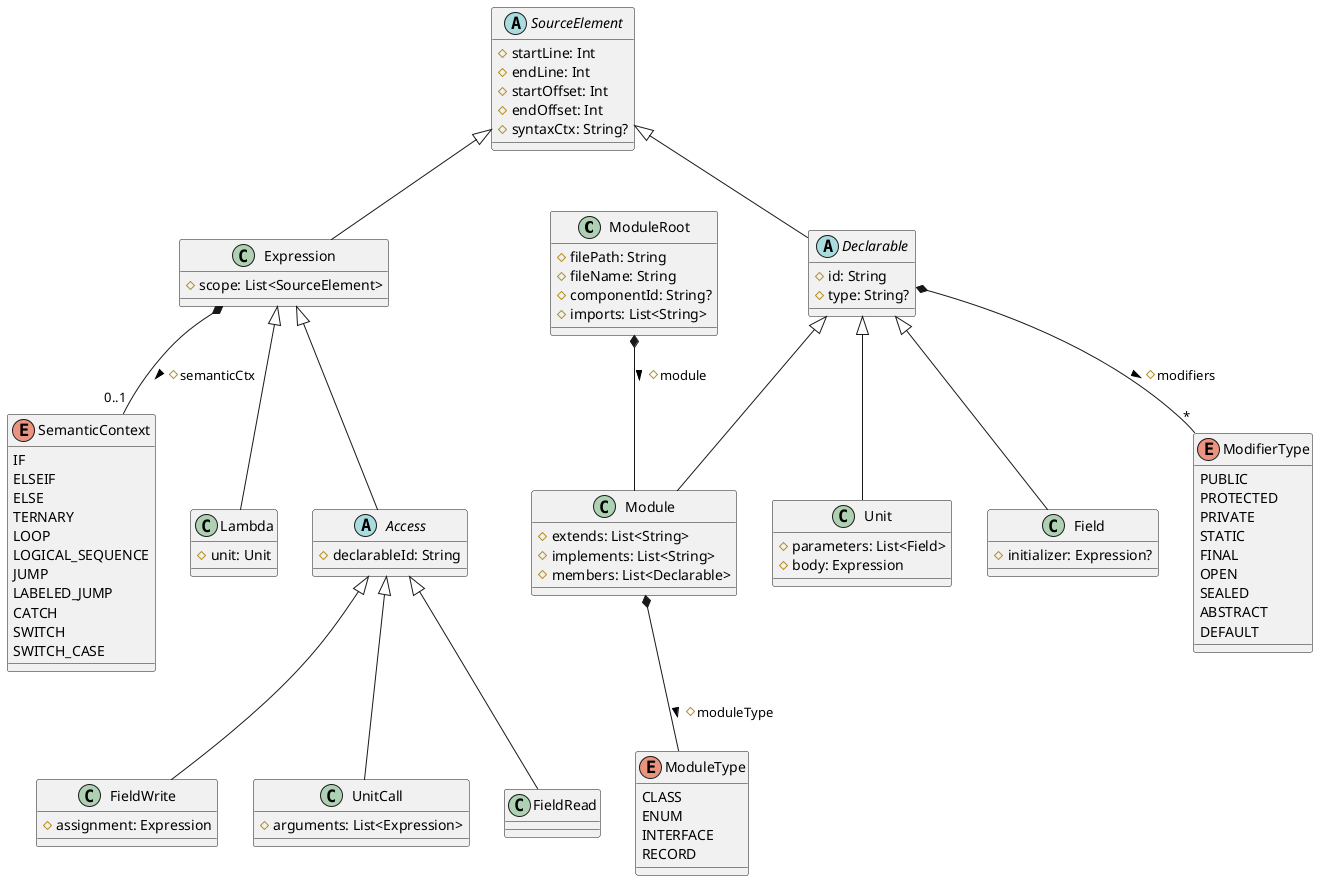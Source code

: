 @startuml
class ModuleRoot
abstract class SourceElement
class Module
class Unit
class Field
class Expression
abstract class Declarable

class Lambda
abstract class Access
class FieldRead
class FieldWrite
class UnitCall

enum ModuleType {
    CLASS
    ENUM
    INTERFACE
    RECORD
}

enum ModifierType {
    PUBLIC
    PROTECTED
    PRIVATE
    STATIC
    FINAL
    OPEN
    SEALED
    ABSTRACT
    DEFAULT
}

enum SemanticContext {
    IF
    ELSEIF
    ELSE
    TERNARY
    LOOP
    LOGICAL_SEQUENCE
    JUMP
    LABELED_JUMP
    CATCH
    SWITCH
    SWITCH_CASE
}

ModuleRoot : # filePath: String
ModuleRoot : # fileName: String
ModuleRoot : # componentId: String?
ModuleRoot : # imports: List<String>
ModuleRoot *-- Module: # module >

SourceElement : # startLine: Int
SourceElement : # endLine: Int
SourceElement : # startOffset: Int
SourceElement : # endOffset: Int
SourceElement : # syntaxCtx: String?

SourceElement <|-- Declarable
SourceElement <|-- Expression

Declarable : # id: String
Declarable : # type: String?
Declarable *-- "*" ModifierType : # modifiers >

Declarable <|-- Module
Declarable <|-- Unit
Declarable <|-- Field

Module : # extends: List<String>
Module : # implements: List<String>
Module : # members: List<Declarable>
Module *-- ModuleType : # moduleType >

Unit : # parameters: List<Field>
Unit : # body: Expression

Field : # initializer: Expression?

Expression *-- "0..1" SemanticContext: # semanticCtx >
Expression : # scope: List<SourceElement>

Expression <|-- Lambda
Expression <|-- Access

Access : # declarableId: String

Access <|-- UnitCall
Access <|-- FieldRead
Access <|-- FieldWrite

UnitCall : # arguments: List<Expression>

FieldWrite : # assignment: Expression

Lambda : # unit: Unit

@enduml